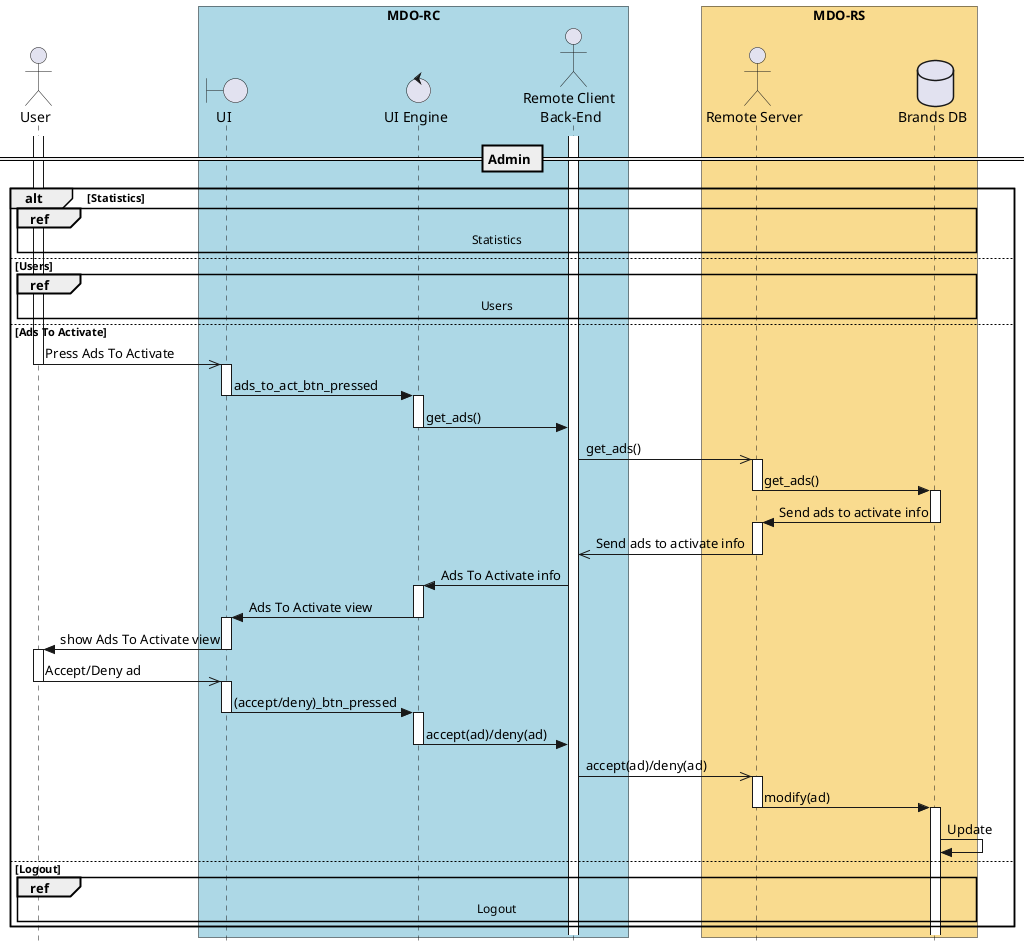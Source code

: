   @startuml
  ' ---------- SETUP ----------------
  ' strict uml style and hide footboxes
  skinparam style strictuml
  hide footbox
  ' for anchors and duration this may be required (uncomment)
  ' !pragma teoz true

  ' ---------- Declaring participants
  ' participant Participant as Foo
  
  actor User
  box "MDO-RC" #LightBlue
  boundary "UI" as UI
  control "UI Engine" as UIE
  actor "Remote Client \nBack-End" as RC
  endbox
  box "MDO-RS" #f9db8f
  actor "Remote Server" as RS
  database "Brands DB" as BrandDB
  endbox
  ' entity      Entity      as Foo4
  ' database    Database    as Foo5
  ' collections Collections as Foo6
  ' queue       Queue       as Foo7

  ' async message
  ' == Application start ==
  ' activate User
  ' User ->> UI: starts app 
  ' deactivate User
  ' activate UI
  ' UI -> User: Show Login view
  ' deactivate UI
''
  == Admin ==
  activate RC
  alt Statistics
   ref over User, UI, UIE, RC, RS, BrandDB: Statistics
  else  Users
   ref over User, UI, UIE, RC, RS, BrandDB: Users
  else Ads To Activate
   activate User
   User ->> UI : Press Ads To Activate
   deactivate User
   activate UI
   UI -> UIE : ads_to_act_btn_pressed
   deactivate UI
   activate UIE
   UIE -> RC : get_ads()
   deactivate UIE
   RC ->> RS : get_ads()
   activate RS
   RS -> BrandDB : get_ads()
   deactivate RS
   activate BrandDB
   BrandDB -> RS : Send ads to activate info
   deactivate BrandDB
   activate RS
   RS ->> RC : Send ads to activate info
   deactivate RS
   RC -> UIE : Ads To Activate info
   activate UIE
   UIE -> UI : Ads To Activate view
   deactivate UIE
   activate UI
   UI -> User : show Ads To Activate view
   deactivate UI
   activate User
   User ->> UI : Accept/Deny ad
   deactivate User
   activate UI
   UI -> UIE : (accept/deny)_btn_pressed
   deactivate UI
   activate UIE
   UIE -> RC : accept(ad)/deny(ad)
   deactivate UIE
   RC ->> RS : accept(ad)/deny(ad)
   activate RS
   RS -> BrandDB : modify(ad)
   deactivate RS
   activate BrandDB
   BrandDB -> BrandDB : Update
  else Logout
    ref over User, UI, UIE, RC, RS, BrandDB: Logout
   'activate User
   'User ->> UI : Press Logout
   'deactivate User
   'activate UI
   'UI -> UIE : logout_btn_pressed
   'deactivate UI
   'activate UIE
   'UIE -> RC : logout()
   'deactivate UIE
   'RC -> RC : logout()
 end
''
  deactivate User
  activate UI
  deactivate UI
  activate UIE
@enduml
